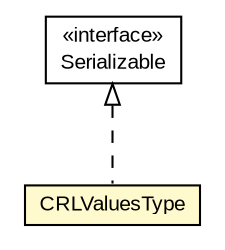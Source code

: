 #!/usr/local/bin/dot
#
# Class diagram 
# Generated by UMLGraph version R5_6-24-gf6e263 (http://www.umlgraph.org/)
#

digraph G {
	edge [fontname="arial",fontsize=10,labelfontname="arial",labelfontsize=10];
	node [fontname="arial",fontsize=10,shape=plaintext];
	nodesep=0.25;
	ranksep=0.5;
	// eu.europa.esig.jaxb.xades.CRLValuesType
	c207986 [label=<<table title="eu.europa.esig.jaxb.xades.CRLValuesType" border="0" cellborder="1" cellspacing="0" cellpadding="2" port="p" bgcolor="lemonChiffon" href="./CRLValuesType.html">
		<tr><td><table border="0" cellspacing="0" cellpadding="1">
<tr><td align="center" balign="center"> CRLValuesType </td></tr>
		</table></td></tr>
		</table>>, URL="./CRLValuesType.html", fontname="arial", fontcolor="black", fontsize=10.0];
	//eu.europa.esig.jaxb.xades.CRLValuesType implements java.io.Serializable
	c208200:p -> c207986:p [dir=back,arrowtail=empty,style=dashed];
	// java.io.Serializable
	c208200 [label=<<table title="java.io.Serializable" border="0" cellborder="1" cellspacing="0" cellpadding="2" port="p" href="http://java.sun.com/j2se/1.4.2/docs/api/java/io/Serializable.html">
		<tr><td><table border="0" cellspacing="0" cellpadding="1">
<tr><td align="center" balign="center"> &#171;interface&#187; </td></tr>
<tr><td align="center" balign="center"> Serializable </td></tr>
		</table></td></tr>
		</table>>, URL="http://java.sun.com/j2se/1.4.2/docs/api/java/io/Serializable.html", fontname="arial", fontcolor="black", fontsize=10.0];
}

